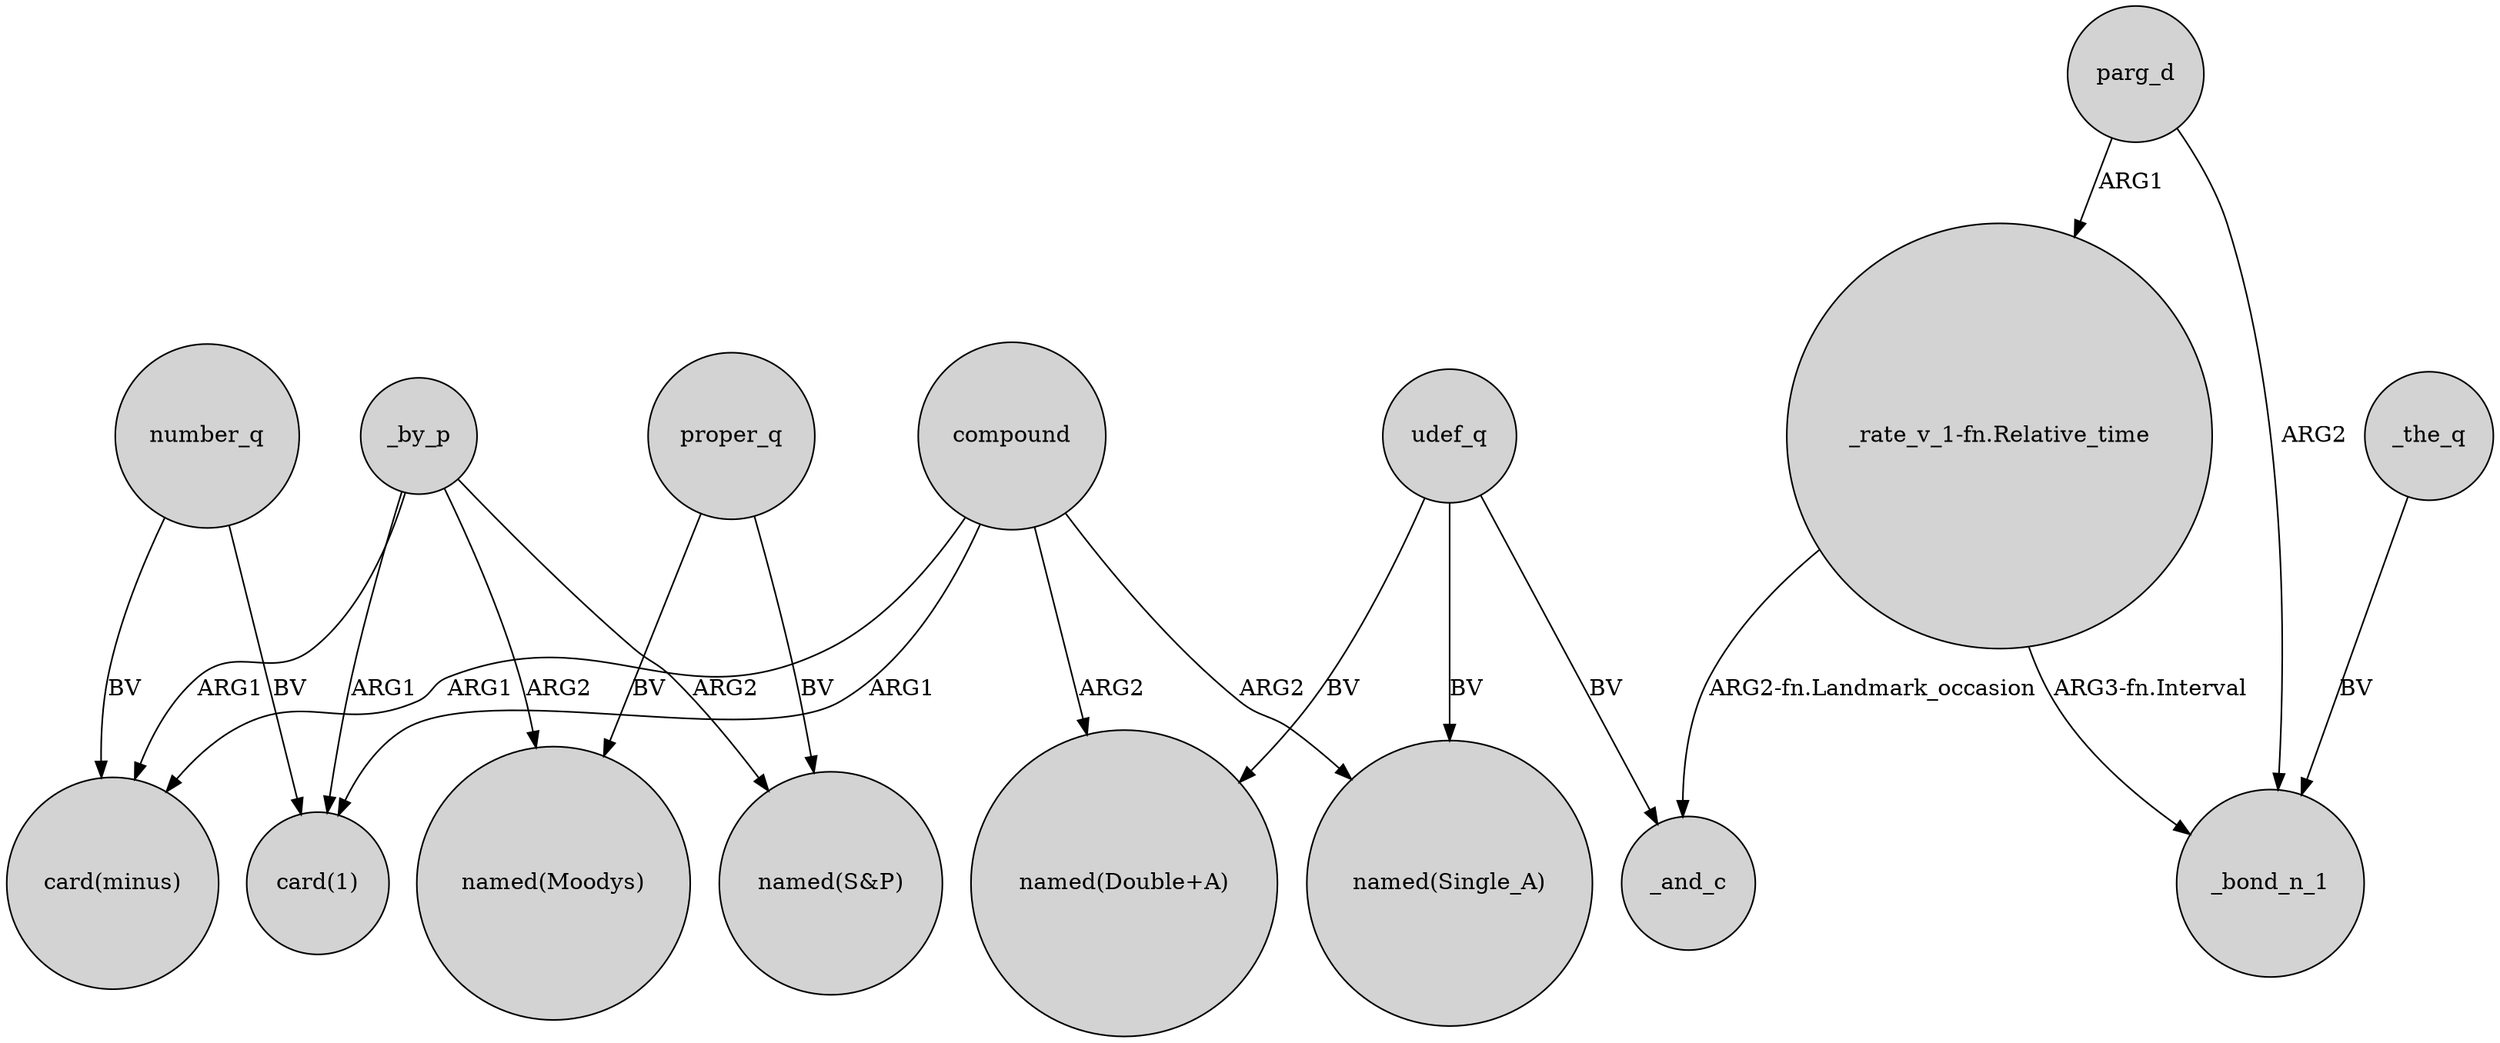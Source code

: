 digraph {
	node [shape=circle style=filled]
	compound -> "card(minus)" [label=ARG1]
	"_rate_v_1-fn.Relative_time" -> _bond_n_1 [label="ARG3-fn.Interval"]
	parg_d -> "_rate_v_1-fn.Relative_time" [label=ARG1]
	parg_d -> _bond_n_1 [label=ARG2]
	number_q -> "card(1)" [label=BV]
	_by_p -> "named(Moodys)" [label=ARG2]
	proper_q -> "named(Moodys)" [label=BV]
	udef_q -> "named(Double+A)" [label=BV]
	proper_q -> "named(S&P)" [label=BV]
	_by_p -> "named(S&P)" [label=ARG2]
	udef_q -> _and_c [label=BV]
	_by_p -> "card(1)" [label=ARG1]
	compound -> "named(Single_A)" [label=ARG2]
	number_q -> "card(minus)" [label=BV]
	"_rate_v_1-fn.Relative_time" -> _and_c [label="ARG2-fn.Landmark_occasion"]
	compound -> "named(Double+A)" [label=ARG2]
	_by_p -> "card(minus)" [label=ARG1]
	udef_q -> "named(Single_A)" [label=BV]
	_the_q -> _bond_n_1 [label=BV]
	compound -> "card(1)" [label=ARG1]
}
